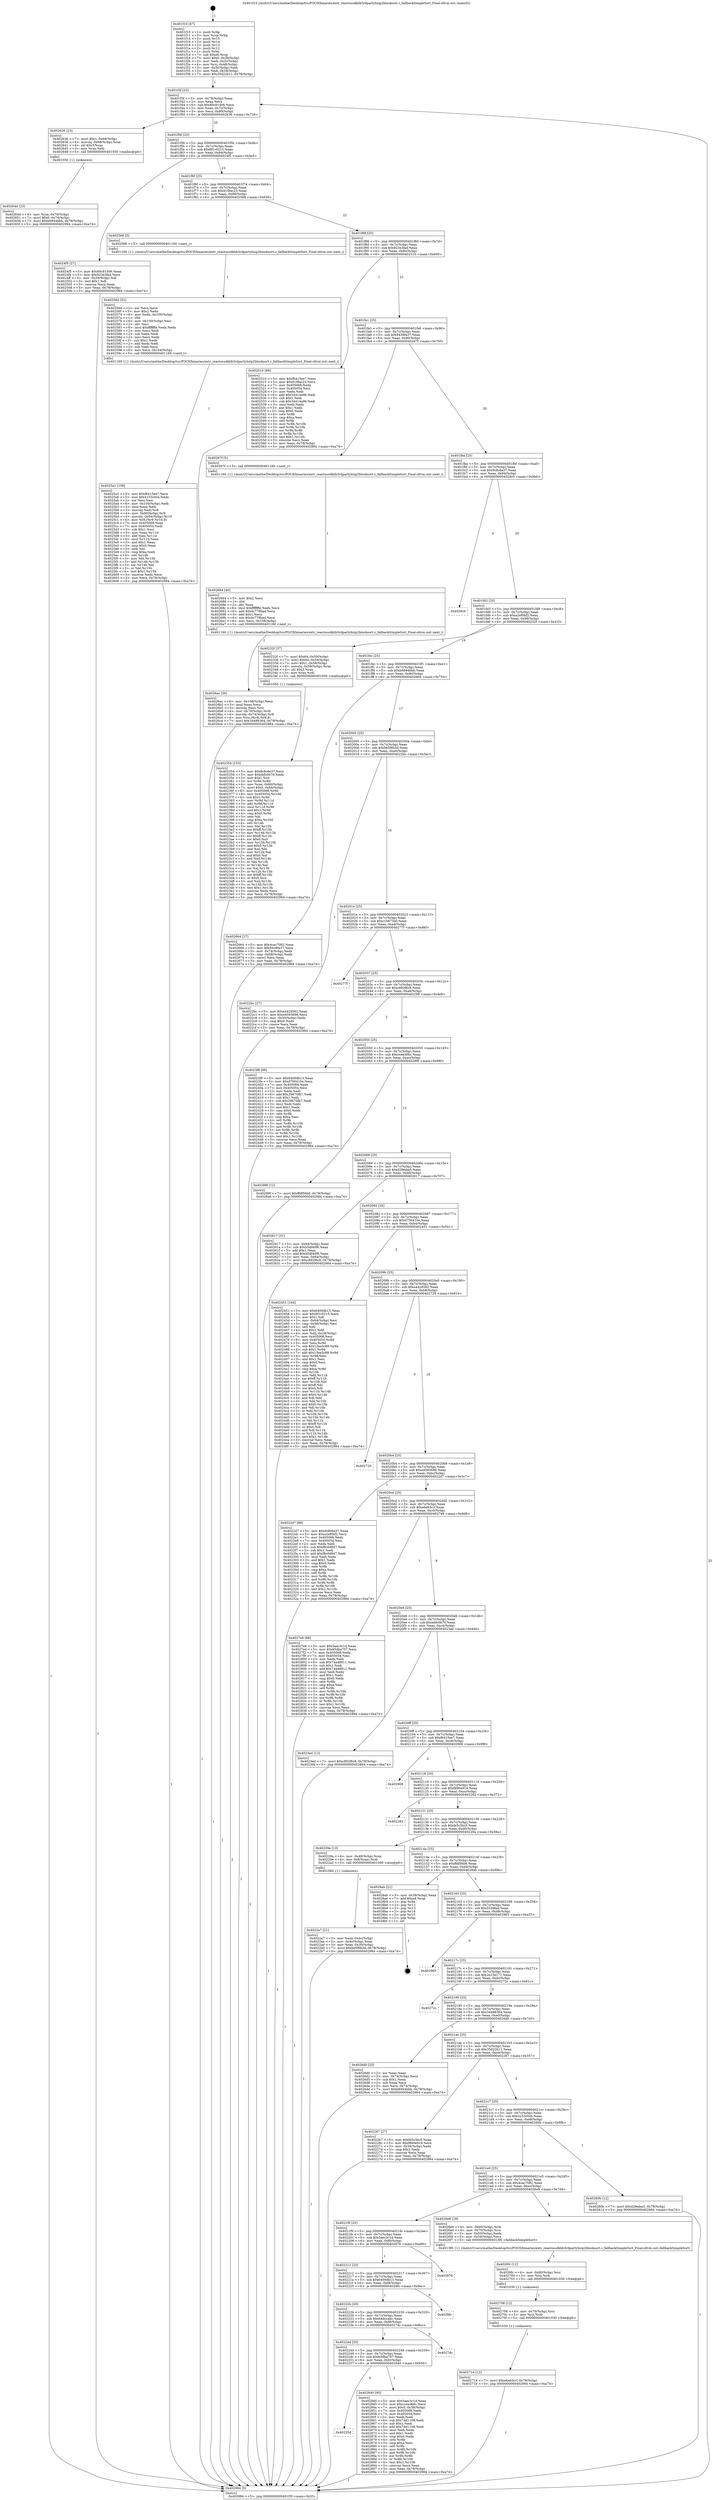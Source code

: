 digraph "0x401f10" {
  label = "0x401f10 (/mnt/c/Users/mathe/Desktop/tcc/POCII/binaries/extr_reactossdklib3rdpartybzip2blocksort.c_fallbackSimpleSort_Final-ollvm.out::main(0))"
  labelloc = "t"
  node[shape=record]

  Entry [label="",width=0.3,height=0.3,shape=circle,fillcolor=black,style=filled]
  "0x401f3f" [label="{
     0x401f3f [23]\l
     | [instrs]\l
     &nbsp;&nbsp;0x401f3f \<+3\>: mov -0x78(%rbp),%eax\l
     &nbsp;&nbsp;0x401f42 \<+2\>: mov %eax,%ecx\l
     &nbsp;&nbsp;0x401f44 \<+6\>: sub $0x80c81406,%ecx\l
     &nbsp;&nbsp;0x401f4a \<+3\>: mov %eax,-0x7c(%rbp)\l
     &nbsp;&nbsp;0x401f4d \<+3\>: mov %ecx,-0x80(%rbp)\l
     &nbsp;&nbsp;0x401f50 \<+6\>: je 0000000000402636 \<main+0x726\>\l
  }"]
  "0x402636" [label="{
     0x402636 [23]\l
     | [instrs]\l
     &nbsp;&nbsp;0x402636 \<+7\>: movl $0x1,-0x68(%rbp)\l
     &nbsp;&nbsp;0x40263d \<+4\>: movslq -0x68(%rbp),%rax\l
     &nbsp;&nbsp;0x402641 \<+4\>: shl $0x3,%rax\l
     &nbsp;&nbsp;0x402645 \<+3\>: mov %rax,%rdi\l
     &nbsp;&nbsp;0x402648 \<+5\>: call 0000000000401050 \<malloc@plt\>\l
     | [calls]\l
     &nbsp;&nbsp;0x401050 \{1\} (unknown)\l
  }"]
  "0x401f56" [label="{
     0x401f56 [25]\l
     | [instrs]\l
     &nbsp;&nbsp;0x401f56 \<+5\>: jmp 0000000000401f5b \<main+0x4b\>\l
     &nbsp;&nbsp;0x401f5b \<+3\>: mov -0x7c(%rbp),%eax\l
     &nbsp;&nbsp;0x401f5e \<+5\>: sub $0x8f1c0215,%eax\l
     &nbsp;&nbsp;0x401f63 \<+6\>: mov %eax,-0x84(%rbp)\l
     &nbsp;&nbsp;0x401f69 \<+6\>: je 00000000004024f5 \<main+0x5e5\>\l
  }"]
  Exit [label="",width=0.3,height=0.3,shape=circle,fillcolor=black,style=filled,peripheries=2]
  "0x4024f5" [label="{
     0x4024f5 [27]\l
     | [instrs]\l
     &nbsp;&nbsp;0x4024f5 \<+5\>: mov $0x80c81406,%eax\l
     &nbsp;&nbsp;0x4024fa \<+5\>: mov $0x923e3fa4,%ecx\l
     &nbsp;&nbsp;0x4024ff \<+3\>: mov -0x29(%rbp),%dl\l
     &nbsp;&nbsp;0x402502 \<+3\>: test $0x1,%dl\l
     &nbsp;&nbsp;0x402505 \<+3\>: cmovne %ecx,%eax\l
     &nbsp;&nbsp;0x402508 \<+3\>: mov %eax,-0x78(%rbp)\l
     &nbsp;&nbsp;0x40250b \<+5\>: jmp 0000000000402984 \<main+0xa74\>\l
  }"]
  "0x401f6f" [label="{
     0x401f6f [25]\l
     | [instrs]\l
     &nbsp;&nbsp;0x401f6f \<+5\>: jmp 0000000000401f74 \<main+0x64\>\l
     &nbsp;&nbsp;0x401f74 \<+3\>: mov -0x7c(%rbp),%eax\l
     &nbsp;&nbsp;0x401f77 \<+5\>: sub $0x91f9ac23,%eax\l
     &nbsp;&nbsp;0x401f7c \<+6\>: mov %eax,-0x88(%rbp)\l
     &nbsp;&nbsp;0x401f82 \<+6\>: je 0000000000402568 \<main+0x658\>\l
  }"]
  "0x40225d" [label="{
     0x40225d\l
  }", style=dashed]
  "0x402568" [label="{
     0x402568 [5]\l
     | [instrs]\l
     &nbsp;&nbsp;0x402568 \<+5\>: call 0000000000401160 \<next_i\>\l
     | [calls]\l
     &nbsp;&nbsp;0x401160 \{1\} (/mnt/c/Users/mathe/Desktop/tcc/POCII/binaries/extr_reactossdklib3rdpartybzip2blocksort.c_fallbackSimpleSort_Final-ollvm.out::next_i)\l
  }"]
  "0x401f88" [label="{
     0x401f88 [25]\l
     | [instrs]\l
     &nbsp;&nbsp;0x401f88 \<+5\>: jmp 0000000000401f8d \<main+0x7d\>\l
     &nbsp;&nbsp;0x401f8d \<+3\>: mov -0x7c(%rbp),%eax\l
     &nbsp;&nbsp;0x401f90 \<+5\>: sub $0x923e3fa4,%eax\l
     &nbsp;&nbsp;0x401f95 \<+6\>: mov %eax,-0x8c(%rbp)\l
     &nbsp;&nbsp;0x401f9b \<+6\>: je 0000000000402510 \<main+0x600\>\l
  }"]
  "0x402840" [label="{
     0x402840 [95]\l
     | [instrs]\l
     &nbsp;&nbsp;0x402840 \<+5\>: mov $0x5aec3c1d,%eax\l
     &nbsp;&nbsp;0x402845 \<+5\>: mov $0xccea366c,%ecx\l
     &nbsp;&nbsp;0x40284a \<+7\>: movl $0x0,-0x38(%rbp)\l
     &nbsp;&nbsp;0x402851 \<+7\>: mov 0x405068,%edx\l
     &nbsp;&nbsp;0x402858 \<+7\>: mov 0x405054,%esi\l
     &nbsp;&nbsp;0x40285f \<+2\>: mov %edx,%edi\l
     &nbsp;&nbsp;0x402861 \<+6\>: sub $0x7dd1108,%edi\l
     &nbsp;&nbsp;0x402867 \<+3\>: sub $0x1,%edi\l
     &nbsp;&nbsp;0x40286a \<+6\>: add $0x7dd1108,%edi\l
     &nbsp;&nbsp;0x402870 \<+3\>: imul %edi,%edx\l
     &nbsp;&nbsp;0x402873 \<+3\>: and $0x1,%edx\l
     &nbsp;&nbsp;0x402876 \<+3\>: cmp $0x0,%edx\l
     &nbsp;&nbsp;0x402879 \<+4\>: sete %r8b\l
     &nbsp;&nbsp;0x40287d \<+3\>: cmp $0xa,%esi\l
     &nbsp;&nbsp;0x402880 \<+4\>: setl %r9b\l
     &nbsp;&nbsp;0x402884 \<+3\>: mov %r8b,%r10b\l
     &nbsp;&nbsp;0x402887 \<+3\>: and %r9b,%r10b\l
     &nbsp;&nbsp;0x40288a \<+3\>: xor %r9b,%r8b\l
     &nbsp;&nbsp;0x40288d \<+3\>: or %r8b,%r10b\l
     &nbsp;&nbsp;0x402890 \<+4\>: test $0x1,%r10b\l
     &nbsp;&nbsp;0x402894 \<+3\>: cmovne %ecx,%eax\l
     &nbsp;&nbsp;0x402897 \<+3\>: mov %eax,-0x78(%rbp)\l
     &nbsp;&nbsp;0x40289a \<+5\>: jmp 0000000000402984 \<main+0xa74\>\l
  }"]
  "0x402510" [label="{
     0x402510 [88]\l
     | [instrs]\l
     &nbsp;&nbsp;0x402510 \<+5\>: mov $0xf6415ee7,%eax\l
     &nbsp;&nbsp;0x402515 \<+5\>: mov $0x91f9ac23,%ecx\l
     &nbsp;&nbsp;0x40251a \<+7\>: mov 0x405068,%edx\l
     &nbsp;&nbsp;0x402521 \<+7\>: mov 0x405054,%esi\l
     &nbsp;&nbsp;0x402528 \<+2\>: mov %edx,%edi\l
     &nbsp;&nbsp;0x40252a \<+6\>: add $0x34414a96,%edi\l
     &nbsp;&nbsp;0x402530 \<+3\>: sub $0x1,%edi\l
     &nbsp;&nbsp;0x402533 \<+6\>: sub $0x34414a96,%edi\l
     &nbsp;&nbsp;0x402539 \<+3\>: imul %edi,%edx\l
     &nbsp;&nbsp;0x40253c \<+3\>: and $0x1,%edx\l
     &nbsp;&nbsp;0x40253f \<+3\>: cmp $0x0,%edx\l
     &nbsp;&nbsp;0x402542 \<+4\>: sete %r8b\l
     &nbsp;&nbsp;0x402546 \<+3\>: cmp $0xa,%esi\l
     &nbsp;&nbsp;0x402549 \<+4\>: setl %r9b\l
     &nbsp;&nbsp;0x40254d \<+3\>: mov %r8b,%r10b\l
     &nbsp;&nbsp;0x402550 \<+3\>: and %r9b,%r10b\l
     &nbsp;&nbsp;0x402553 \<+3\>: xor %r9b,%r8b\l
     &nbsp;&nbsp;0x402556 \<+3\>: or %r8b,%r10b\l
     &nbsp;&nbsp;0x402559 \<+4\>: test $0x1,%r10b\l
     &nbsp;&nbsp;0x40255d \<+3\>: cmovne %ecx,%eax\l
     &nbsp;&nbsp;0x402560 \<+3\>: mov %eax,-0x78(%rbp)\l
     &nbsp;&nbsp;0x402563 \<+5\>: jmp 0000000000402984 \<main+0xa74\>\l
  }"]
  "0x401fa1" [label="{
     0x401fa1 [25]\l
     | [instrs]\l
     &nbsp;&nbsp;0x401fa1 \<+5\>: jmp 0000000000401fa6 \<main+0x96\>\l
     &nbsp;&nbsp;0x401fa6 \<+3\>: mov -0x7c(%rbp),%eax\l
     &nbsp;&nbsp;0x401fa9 \<+5\>: sub $0x9438fa37,%eax\l
     &nbsp;&nbsp;0x401fae \<+6\>: mov %eax,-0x90(%rbp)\l
     &nbsp;&nbsp;0x401fb4 \<+6\>: je 000000000040267f \<main+0x76f\>\l
  }"]
  "0x402244" [label="{
     0x402244 [25]\l
     | [instrs]\l
     &nbsp;&nbsp;0x402244 \<+5\>: jmp 0000000000402249 \<main+0x339\>\l
     &nbsp;&nbsp;0x402249 \<+3\>: mov -0x7c(%rbp),%eax\l
     &nbsp;&nbsp;0x40224c \<+5\>: sub $0x65dba707,%eax\l
     &nbsp;&nbsp;0x402251 \<+6\>: mov %eax,-0xfc(%rbp)\l
     &nbsp;&nbsp;0x402257 \<+6\>: je 0000000000402840 \<main+0x930\>\l
  }"]
  "0x40267f" [label="{
     0x40267f [5]\l
     | [instrs]\l
     &nbsp;&nbsp;0x40267f \<+5\>: call 0000000000401160 \<next_i\>\l
     | [calls]\l
     &nbsp;&nbsp;0x401160 \{1\} (/mnt/c/Users/mathe/Desktop/tcc/POCII/binaries/extr_reactossdklib3rdpartybzip2blocksort.c_fallbackSimpleSort_Final-ollvm.out::next_i)\l
  }"]
  "0x401fba" [label="{
     0x401fba [25]\l
     | [instrs]\l
     &nbsp;&nbsp;0x401fba \<+5\>: jmp 0000000000401fbf \<main+0xaf\>\l
     &nbsp;&nbsp;0x401fbf \<+3\>: mov -0x7c(%rbp),%eax\l
     &nbsp;&nbsp;0x401fc2 \<+5\>: sub $0x9c8c6e37,%eax\l
     &nbsp;&nbsp;0x401fc7 \<+6\>: mov %eax,-0x94(%rbp)\l
     &nbsp;&nbsp;0x401fcd \<+6\>: je 00000000004028c0 \<main+0x9b0\>\l
  }"]
  "0x4027dc" [label="{
     0x4027dc\l
  }", style=dashed]
  "0x4028c0" [label="{
     0x4028c0\l
  }", style=dashed]
  "0x401fd3" [label="{
     0x401fd3 [25]\l
     | [instrs]\l
     &nbsp;&nbsp;0x401fd3 \<+5\>: jmp 0000000000401fd8 \<main+0xc8\>\l
     &nbsp;&nbsp;0x401fd8 \<+3\>: mov -0x7c(%rbp),%eax\l
     &nbsp;&nbsp;0x401fdb \<+5\>: sub $0xa2ef0bf2,%eax\l
     &nbsp;&nbsp;0x401fe0 \<+6\>: mov %eax,-0x98(%rbp)\l
     &nbsp;&nbsp;0x401fe6 \<+6\>: je 000000000040232f \<main+0x41f\>\l
  }"]
  "0x40222b" [label="{
     0x40222b [25]\l
     | [instrs]\l
     &nbsp;&nbsp;0x40222b \<+5\>: jmp 0000000000402230 \<main+0x320\>\l
     &nbsp;&nbsp;0x402230 \<+3\>: mov -0x7c(%rbp),%eax\l
     &nbsp;&nbsp;0x402233 \<+5\>: sub $0x64dccabc,%eax\l
     &nbsp;&nbsp;0x402238 \<+6\>: mov %eax,-0xf8(%rbp)\l
     &nbsp;&nbsp;0x40223e \<+6\>: je 00000000004027dc \<main+0x8cc\>\l
  }"]
  "0x40232f" [label="{
     0x40232f [37]\l
     | [instrs]\l
     &nbsp;&nbsp;0x40232f \<+7\>: movl $0x64,-0x50(%rbp)\l
     &nbsp;&nbsp;0x402336 \<+7\>: movl $0x64,-0x54(%rbp)\l
     &nbsp;&nbsp;0x40233d \<+7\>: movl $0x1,-0x58(%rbp)\l
     &nbsp;&nbsp;0x402344 \<+4\>: movslq -0x58(%rbp),%rax\l
     &nbsp;&nbsp;0x402348 \<+4\>: shl $0x3,%rax\l
     &nbsp;&nbsp;0x40234c \<+3\>: mov %rax,%rdi\l
     &nbsp;&nbsp;0x40234f \<+5\>: call 0000000000401050 \<malloc@plt\>\l
     | [calls]\l
     &nbsp;&nbsp;0x401050 \{1\} (unknown)\l
  }"]
  "0x401fec" [label="{
     0x401fec [25]\l
     | [instrs]\l
     &nbsp;&nbsp;0x401fec \<+5\>: jmp 0000000000401ff1 \<main+0xe1\>\l
     &nbsp;&nbsp;0x401ff1 \<+3\>: mov -0x7c(%rbp),%eax\l
     &nbsp;&nbsp;0x401ff4 \<+5\>: sub $0xb6944bbb,%eax\l
     &nbsp;&nbsp;0x401ff9 \<+6\>: mov %eax,-0x9c(%rbp)\l
     &nbsp;&nbsp;0x401fff \<+6\>: je 0000000000402664 \<main+0x754\>\l
  }"]
  "0x4028fc" [label="{
     0x4028fc\l
  }", style=dashed]
  "0x402664" [label="{
     0x402664 [27]\l
     | [instrs]\l
     &nbsp;&nbsp;0x402664 \<+5\>: mov $0x4cac7082,%eax\l
     &nbsp;&nbsp;0x402669 \<+5\>: mov $0x9438fa37,%ecx\l
     &nbsp;&nbsp;0x40266e \<+3\>: mov -0x74(%rbp),%edx\l
     &nbsp;&nbsp;0x402671 \<+3\>: cmp -0x68(%rbp),%edx\l
     &nbsp;&nbsp;0x402674 \<+3\>: cmovl %ecx,%eax\l
     &nbsp;&nbsp;0x402677 \<+3\>: mov %eax,-0x78(%rbp)\l
     &nbsp;&nbsp;0x40267a \<+5\>: jmp 0000000000402984 \<main+0xa74\>\l
  }"]
  "0x402005" [label="{
     0x402005 [25]\l
     | [instrs]\l
     &nbsp;&nbsp;0x402005 \<+5\>: jmp 000000000040200a \<main+0xfa\>\l
     &nbsp;&nbsp;0x40200a \<+3\>: mov -0x7c(%rbp),%eax\l
     &nbsp;&nbsp;0x40200d \<+5\>: sub $0xbe5f6b3d,%eax\l
     &nbsp;&nbsp;0x402012 \<+6\>: mov %eax,-0xa0(%rbp)\l
     &nbsp;&nbsp;0x402018 \<+6\>: je 00000000004022bc \<main+0x3ac\>\l
  }"]
  "0x402212" [label="{
     0x402212 [25]\l
     | [instrs]\l
     &nbsp;&nbsp;0x402212 \<+5\>: jmp 0000000000402217 \<main+0x307\>\l
     &nbsp;&nbsp;0x402217 \<+3\>: mov -0x7c(%rbp),%eax\l
     &nbsp;&nbsp;0x40221a \<+5\>: sub $0x6400db13,%eax\l
     &nbsp;&nbsp;0x40221f \<+6\>: mov %eax,-0xf4(%rbp)\l
     &nbsp;&nbsp;0x402225 \<+6\>: je 00000000004028fc \<main+0x9ec\>\l
  }"]
  "0x4022bc" [label="{
     0x4022bc [27]\l
     | [instrs]\l
     &nbsp;&nbsp;0x4022bc \<+5\>: mov $0xe4428562,%eax\l
     &nbsp;&nbsp;0x4022c1 \<+5\>: mov $0xe459369d,%ecx\l
     &nbsp;&nbsp;0x4022c6 \<+3\>: mov -0x30(%rbp),%edx\l
     &nbsp;&nbsp;0x4022c9 \<+3\>: cmp $0x0,%edx\l
     &nbsp;&nbsp;0x4022cc \<+3\>: cmove %ecx,%eax\l
     &nbsp;&nbsp;0x4022cf \<+3\>: mov %eax,-0x78(%rbp)\l
     &nbsp;&nbsp;0x4022d2 \<+5\>: jmp 0000000000402984 \<main+0xa74\>\l
  }"]
  "0x40201e" [label="{
     0x40201e [25]\l
     | [instrs]\l
     &nbsp;&nbsp;0x40201e \<+5\>: jmp 0000000000402023 \<main+0x113\>\l
     &nbsp;&nbsp;0x402023 \<+3\>: mov -0x7c(%rbp),%eax\l
     &nbsp;&nbsp;0x402026 \<+5\>: sub $0xc16673a0,%eax\l
     &nbsp;&nbsp;0x40202b \<+6\>: mov %eax,-0xa4(%rbp)\l
     &nbsp;&nbsp;0x402031 \<+6\>: je 000000000040277f \<main+0x86f\>\l
  }"]
  "0x402976" [label="{
     0x402976\l
  }", style=dashed]
  "0x40277f" [label="{
     0x40277f\l
  }", style=dashed]
  "0x402037" [label="{
     0x402037 [25]\l
     | [instrs]\l
     &nbsp;&nbsp;0x402037 \<+5\>: jmp 000000000040203c \<main+0x12c\>\l
     &nbsp;&nbsp;0x40203c \<+3\>: mov -0x7c(%rbp),%eax\l
     &nbsp;&nbsp;0x40203f \<+5\>: sub $0xc892f6c8,%eax\l
     &nbsp;&nbsp;0x402044 \<+6\>: mov %eax,-0xa8(%rbp)\l
     &nbsp;&nbsp;0x40204a \<+6\>: je 00000000004023f9 \<main+0x4e9\>\l
  }"]
  "0x402714" [label="{
     0x402714 [12]\l
     | [instrs]\l
     &nbsp;&nbsp;0x402714 \<+7\>: movl $0xe6efcb1f,-0x78(%rbp)\l
     &nbsp;&nbsp;0x40271b \<+5\>: jmp 0000000000402984 \<main+0xa74\>\l
  }"]
  "0x4023f9" [label="{
     0x4023f9 [88]\l
     | [instrs]\l
     &nbsp;&nbsp;0x4023f9 \<+5\>: mov $0x6400db13,%eax\l
     &nbsp;&nbsp;0x4023fe \<+5\>: mov $0xd756410e,%ecx\l
     &nbsp;&nbsp;0x402403 \<+7\>: mov 0x405068,%edx\l
     &nbsp;&nbsp;0x40240a \<+7\>: mov 0x405054,%esi\l
     &nbsp;&nbsp;0x402411 \<+2\>: mov %edx,%edi\l
     &nbsp;&nbsp;0x402413 \<+6\>: add $0x29670fb7,%edi\l
     &nbsp;&nbsp;0x402419 \<+3\>: sub $0x1,%edi\l
     &nbsp;&nbsp;0x40241c \<+6\>: sub $0x29670fb7,%edi\l
     &nbsp;&nbsp;0x402422 \<+3\>: imul %edi,%edx\l
     &nbsp;&nbsp;0x402425 \<+3\>: and $0x1,%edx\l
     &nbsp;&nbsp;0x402428 \<+3\>: cmp $0x0,%edx\l
     &nbsp;&nbsp;0x40242b \<+4\>: sete %r8b\l
     &nbsp;&nbsp;0x40242f \<+3\>: cmp $0xa,%esi\l
     &nbsp;&nbsp;0x402432 \<+4\>: setl %r9b\l
     &nbsp;&nbsp;0x402436 \<+3\>: mov %r8b,%r10b\l
     &nbsp;&nbsp;0x402439 \<+3\>: and %r9b,%r10b\l
     &nbsp;&nbsp;0x40243c \<+3\>: xor %r9b,%r8b\l
     &nbsp;&nbsp;0x40243f \<+3\>: or %r8b,%r10b\l
     &nbsp;&nbsp;0x402442 \<+4\>: test $0x1,%r10b\l
     &nbsp;&nbsp;0x402446 \<+3\>: cmovne %ecx,%eax\l
     &nbsp;&nbsp;0x402449 \<+3\>: mov %eax,-0x78(%rbp)\l
     &nbsp;&nbsp;0x40244c \<+5\>: jmp 0000000000402984 \<main+0xa74\>\l
  }"]
  "0x402050" [label="{
     0x402050 [25]\l
     | [instrs]\l
     &nbsp;&nbsp;0x402050 \<+5\>: jmp 0000000000402055 \<main+0x145\>\l
     &nbsp;&nbsp;0x402055 \<+3\>: mov -0x7c(%rbp),%eax\l
     &nbsp;&nbsp;0x402058 \<+5\>: sub $0xccea366c,%eax\l
     &nbsp;&nbsp;0x40205d \<+6\>: mov %eax,-0xac(%rbp)\l
     &nbsp;&nbsp;0x402063 \<+6\>: je 000000000040289f \<main+0x98f\>\l
  }"]
  "0x402708" [label="{
     0x402708 [12]\l
     | [instrs]\l
     &nbsp;&nbsp;0x402708 \<+4\>: mov -0x70(%rbp),%rsi\l
     &nbsp;&nbsp;0x40270c \<+3\>: mov %rsi,%rdi\l
     &nbsp;&nbsp;0x40270f \<+5\>: call 0000000000401030 \<free@plt\>\l
     | [calls]\l
     &nbsp;&nbsp;0x401030 \{1\} (unknown)\l
  }"]
  "0x40289f" [label="{
     0x40289f [12]\l
     | [instrs]\l
     &nbsp;&nbsp;0x40289f \<+7\>: movl $0xffdf56b6,-0x78(%rbp)\l
     &nbsp;&nbsp;0x4028a6 \<+5\>: jmp 0000000000402984 \<main+0xa74\>\l
  }"]
  "0x402069" [label="{
     0x402069 [25]\l
     | [instrs]\l
     &nbsp;&nbsp;0x402069 \<+5\>: jmp 000000000040206e \<main+0x15e\>\l
     &nbsp;&nbsp;0x40206e \<+3\>: mov -0x7c(%rbp),%eax\l
     &nbsp;&nbsp;0x402071 \<+5\>: sub $0xd2feaba5,%eax\l
     &nbsp;&nbsp;0x402076 \<+6\>: mov %eax,-0xb0(%rbp)\l
     &nbsp;&nbsp;0x40207c \<+6\>: je 0000000000402617 \<main+0x707\>\l
  }"]
  "0x4026fc" [label="{
     0x4026fc [12]\l
     | [instrs]\l
     &nbsp;&nbsp;0x4026fc \<+4\>: mov -0x60(%rbp),%rsi\l
     &nbsp;&nbsp;0x402700 \<+3\>: mov %rsi,%rdi\l
     &nbsp;&nbsp;0x402703 \<+5\>: call 0000000000401030 \<free@plt\>\l
     | [calls]\l
     &nbsp;&nbsp;0x401030 \{1\} (unknown)\l
  }"]
  "0x402617" [label="{
     0x402617 [31]\l
     | [instrs]\l
     &nbsp;&nbsp;0x402617 \<+3\>: mov -0x64(%rbp),%eax\l
     &nbsp;&nbsp;0x40261a \<+5\>: sub $0xb5df40f6,%eax\l
     &nbsp;&nbsp;0x40261f \<+3\>: add $0x1,%eax\l
     &nbsp;&nbsp;0x402622 \<+5\>: add $0xb5df40f6,%eax\l
     &nbsp;&nbsp;0x402627 \<+3\>: mov %eax,-0x64(%rbp)\l
     &nbsp;&nbsp;0x40262a \<+7\>: movl $0xc892f6c8,-0x78(%rbp)\l
     &nbsp;&nbsp;0x402631 \<+5\>: jmp 0000000000402984 \<main+0xa74\>\l
  }"]
  "0x402082" [label="{
     0x402082 [25]\l
     | [instrs]\l
     &nbsp;&nbsp;0x402082 \<+5\>: jmp 0000000000402087 \<main+0x177\>\l
     &nbsp;&nbsp;0x402087 \<+3\>: mov -0x7c(%rbp),%eax\l
     &nbsp;&nbsp;0x40208a \<+5\>: sub $0xd756410e,%eax\l
     &nbsp;&nbsp;0x40208f \<+6\>: mov %eax,-0xb4(%rbp)\l
     &nbsp;&nbsp;0x402095 \<+6\>: je 0000000000402451 \<main+0x541\>\l
  }"]
  "0x4021f9" [label="{
     0x4021f9 [25]\l
     | [instrs]\l
     &nbsp;&nbsp;0x4021f9 \<+5\>: jmp 00000000004021fe \<main+0x2ee\>\l
     &nbsp;&nbsp;0x4021fe \<+3\>: mov -0x7c(%rbp),%eax\l
     &nbsp;&nbsp;0x402201 \<+5\>: sub $0x5aec3c1d,%eax\l
     &nbsp;&nbsp;0x402206 \<+6\>: mov %eax,-0xf0(%rbp)\l
     &nbsp;&nbsp;0x40220c \<+6\>: je 0000000000402976 \<main+0xa66\>\l
  }"]
  "0x402451" [label="{
     0x402451 [164]\l
     | [instrs]\l
     &nbsp;&nbsp;0x402451 \<+5\>: mov $0x6400db13,%eax\l
     &nbsp;&nbsp;0x402456 \<+5\>: mov $0x8f1c0215,%ecx\l
     &nbsp;&nbsp;0x40245b \<+2\>: mov $0x1,%dl\l
     &nbsp;&nbsp;0x40245d \<+3\>: mov -0x64(%rbp),%esi\l
     &nbsp;&nbsp;0x402460 \<+3\>: cmp -0x58(%rbp),%esi\l
     &nbsp;&nbsp;0x402463 \<+4\>: setl %dil\l
     &nbsp;&nbsp;0x402467 \<+4\>: and $0x1,%dil\l
     &nbsp;&nbsp;0x40246b \<+4\>: mov %dil,-0x29(%rbp)\l
     &nbsp;&nbsp;0x40246f \<+7\>: mov 0x405068,%esi\l
     &nbsp;&nbsp;0x402476 \<+8\>: mov 0x405054,%r8d\l
     &nbsp;&nbsp;0x40247e \<+3\>: mov %esi,%r9d\l
     &nbsp;&nbsp;0x402481 \<+7\>: sub $0x13ee5c88,%r9d\l
     &nbsp;&nbsp;0x402488 \<+4\>: sub $0x1,%r9d\l
     &nbsp;&nbsp;0x40248c \<+7\>: add $0x13ee5c88,%r9d\l
     &nbsp;&nbsp;0x402493 \<+4\>: imul %r9d,%esi\l
     &nbsp;&nbsp;0x402497 \<+3\>: and $0x1,%esi\l
     &nbsp;&nbsp;0x40249a \<+3\>: cmp $0x0,%esi\l
     &nbsp;&nbsp;0x40249d \<+4\>: sete %dil\l
     &nbsp;&nbsp;0x4024a1 \<+4\>: cmp $0xa,%r8d\l
     &nbsp;&nbsp;0x4024a5 \<+4\>: setl %r10b\l
     &nbsp;&nbsp;0x4024a9 \<+3\>: mov %dil,%r11b\l
     &nbsp;&nbsp;0x4024ac \<+4\>: xor $0xff,%r11b\l
     &nbsp;&nbsp;0x4024b0 \<+3\>: mov %r10b,%bl\l
     &nbsp;&nbsp;0x4024b3 \<+3\>: xor $0xff,%bl\l
     &nbsp;&nbsp;0x4024b6 \<+3\>: xor $0x0,%dl\l
     &nbsp;&nbsp;0x4024b9 \<+3\>: mov %r11b,%r14b\l
     &nbsp;&nbsp;0x4024bc \<+4\>: and $0x0,%r14b\l
     &nbsp;&nbsp;0x4024c0 \<+3\>: and %dl,%dil\l
     &nbsp;&nbsp;0x4024c3 \<+3\>: mov %bl,%r15b\l
     &nbsp;&nbsp;0x4024c6 \<+4\>: and $0x0,%r15b\l
     &nbsp;&nbsp;0x4024ca \<+3\>: and %dl,%r10b\l
     &nbsp;&nbsp;0x4024cd \<+3\>: or %dil,%r14b\l
     &nbsp;&nbsp;0x4024d0 \<+3\>: or %r10b,%r15b\l
     &nbsp;&nbsp;0x4024d3 \<+3\>: xor %r15b,%r14b\l
     &nbsp;&nbsp;0x4024d6 \<+3\>: or %bl,%r11b\l
     &nbsp;&nbsp;0x4024d9 \<+4\>: xor $0xff,%r11b\l
     &nbsp;&nbsp;0x4024dd \<+3\>: or $0x0,%dl\l
     &nbsp;&nbsp;0x4024e0 \<+3\>: and %dl,%r11b\l
     &nbsp;&nbsp;0x4024e3 \<+3\>: or %r11b,%r14b\l
     &nbsp;&nbsp;0x4024e6 \<+4\>: test $0x1,%r14b\l
     &nbsp;&nbsp;0x4024ea \<+3\>: cmovne %ecx,%eax\l
     &nbsp;&nbsp;0x4024ed \<+3\>: mov %eax,-0x78(%rbp)\l
     &nbsp;&nbsp;0x4024f0 \<+5\>: jmp 0000000000402984 \<main+0xa74\>\l
  }"]
  "0x40209b" [label="{
     0x40209b [25]\l
     | [instrs]\l
     &nbsp;&nbsp;0x40209b \<+5\>: jmp 00000000004020a0 \<main+0x190\>\l
     &nbsp;&nbsp;0x4020a0 \<+3\>: mov -0x7c(%rbp),%eax\l
     &nbsp;&nbsp;0x4020a3 \<+5\>: sub $0xe4428562,%eax\l
     &nbsp;&nbsp;0x4020a8 \<+6\>: mov %eax,-0xb8(%rbp)\l
     &nbsp;&nbsp;0x4020ae \<+6\>: je 0000000000402720 \<main+0x810\>\l
  }"]
  "0x4026e9" [label="{
     0x4026e9 [19]\l
     | [instrs]\l
     &nbsp;&nbsp;0x4026e9 \<+4\>: mov -0x60(%rbp),%rdi\l
     &nbsp;&nbsp;0x4026ed \<+4\>: mov -0x70(%rbp),%rsi\l
     &nbsp;&nbsp;0x4026f1 \<+3\>: mov -0x50(%rbp),%edx\l
     &nbsp;&nbsp;0x4026f4 \<+3\>: mov -0x54(%rbp),%ecx\l
     &nbsp;&nbsp;0x4026f7 \<+5\>: call 00000000004013f0 \<fallbackSimpleSort\>\l
     | [calls]\l
     &nbsp;&nbsp;0x4013f0 \{1\} (/mnt/c/Users/mathe/Desktop/tcc/POCII/binaries/extr_reactossdklib3rdpartybzip2blocksort.c_fallbackSimpleSort_Final-ollvm.out::fallbackSimpleSort)\l
  }"]
  "0x402720" [label="{
     0x402720\l
  }", style=dashed]
  "0x4020b4" [label="{
     0x4020b4 [25]\l
     | [instrs]\l
     &nbsp;&nbsp;0x4020b4 \<+5\>: jmp 00000000004020b9 \<main+0x1a9\>\l
     &nbsp;&nbsp;0x4020b9 \<+3\>: mov -0x7c(%rbp),%eax\l
     &nbsp;&nbsp;0x4020bc \<+5\>: sub $0xe459369d,%eax\l
     &nbsp;&nbsp;0x4020c1 \<+6\>: mov %eax,-0xbc(%rbp)\l
     &nbsp;&nbsp;0x4020c7 \<+6\>: je 00000000004022d7 \<main+0x3c7\>\l
  }"]
  "0x4026ac" [label="{
     0x4026ac [36]\l
     | [instrs]\l
     &nbsp;&nbsp;0x4026ac \<+6\>: mov -0x108(%rbp),%ecx\l
     &nbsp;&nbsp;0x4026b2 \<+3\>: imul %eax,%ecx\l
     &nbsp;&nbsp;0x4026b5 \<+3\>: movslq %ecx,%rsi\l
     &nbsp;&nbsp;0x4026b8 \<+4\>: mov -0x70(%rbp),%rdi\l
     &nbsp;&nbsp;0x4026bc \<+4\>: movslq -0x74(%rbp),%r8\l
     &nbsp;&nbsp;0x4026c0 \<+4\>: mov %rsi,(%rdi,%r8,8)\l
     &nbsp;&nbsp;0x4026c4 \<+7\>: movl $0x34488364,-0x78(%rbp)\l
     &nbsp;&nbsp;0x4026cb \<+5\>: jmp 0000000000402984 \<main+0xa74\>\l
  }"]
  "0x4022d7" [label="{
     0x4022d7 [88]\l
     | [instrs]\l
     &nbsp;&nbsp;0x4022d7 \<+5\>: mov $0x9c8c6e37,%eax\l
     &nbsp;&nbsp;0x4022dc \<+5\>: mov $0xa2ef0bf2,%ecx\l
     &nbsp;&nbsp;0x4022e1 \<+7\>: mov 0x405068,%edx\l
     &nbsp;&nbsp;0x4022e8 \<+7\>: mov 0x405054,%esi\l
     &nbsp;&nbsp;0x4022ef \<+2\>: mov %edx,%edi\l
     &nbsp;&nbsp;0x4022f1 \<+6\>: sub $0xf8c0d847,%edi\l
     &nbsp;&nbsp;0x4022f7 \<+3\>: sub $0x1,%edi\l
     &nbsp;&nbsp;0x4022fa \<+6\>: add $0xf8c0d847,%edi\l
     &nbsp;&nbsp;0x402300 \<+3\>: imul %edi,%edx\l
     &nbsp;&nbsp;0x402303 \<+3\>: and $0x1,%edx\l
     &nbsp;&nbsp;0x402306 \<+3\>: cmp $0x0,%edx\l
     &nbsp;&nbsp;0x402309 \<+4\>: sete %r8b\l
     &nbsp;&nbsp;0x40230d \<+3\>: cmp $0xa,%esi\l
     &nbsp;&nbsp;0x402310 \<+4\>: setl %r9b\l
     &nbsp;&nbsp;0x402314 \<+3\>: mov %r8b,%r10b\l
     &nbsp;&nbsp;0x402317 \<+3\>: and %r9b,%r10b\l
     &nbsp;&nbsp;0x40231a \<+3\>: xor %r9b,%r8b\l
     &nbsp;&nbsp;0x40231d \<+3\>: or %r8b,%r10b\l
     &nbsp;&nbsp;0x402320 \<+4\>: test $0x1,%r10b\l
     &nbsp;&nbsp;0x402324 \<+3\>: cmovne %ecx,%eax\l
     &nbsp;&nbsp;0x402327 \<+3\>: mov %eax,-0x78(%rbp)\l
     &nbsp;&nbsp;0x40232a \<+5\>: jmp 0000000000402984 \<main+0xa74\>\l
  }"]
  "0x4020cd" [label="{
     0x4020cd [25]\l
     | [instrs]\l
     &nbsp;&nbsp;0x4020cd \<+5\>: jmp 00000000004020d2 \<main+0x1c2\>\l
     &nbsp;&nbsp;0x4020d2 \<+3\>: mov -0x7c(%rbp),%eax\l
     &nbsp;&nbsp;0x4020d5 \<+5\>: sub $0xe6efcb1f,%eax\l
     &nbsp;&nbsp;0x4020da \<+6\>: mov %eax,-0xc0(%rbp)\l
     &nbsp;&nbsp;0x4020e0 \<+6\>: je 00000000004027e8 \<main+0x8d8\>\l
  }"]
  "0x402684" [label="{
     0x402684 [40]\l
     | [instrs]\l
     &nbsp;&nbsp;0x402684 \<+5\>: mov $0x2,%ecx\l
     &nbsp;&nbsp;0x402689 \<+1\>: cltd\l
     &nbsp;&nbsp;0x40268a \<+2\>: idiv %ecx\l
     &nbsp;&nbsp;0x40268c \<+6\>: imul $0xfffffffe,%edx,%ecx\l
     &nbsp;&nbsp;0x402692 \<+6\>: add $0x4c779bad,%ecx\l
     &nbsp;&nbsp;0x402698 \<+3\>: add $0x1,%ecx\l
     &nbsp;&nbsp;0x40269b \<+6\>: sub $0x4c779bad,%ecx\l
     &nbsp;&nbsp;0x4026a1 \<+6\>: mov %ecx,-0x108(%rbp)\l
     &nbsp;&nbsp;0x4026a7 \<+5\>: call 0000000000401160 \<next_i\>\l
     | [calls]\l
     &nbsp;&nbsp;0x401160 \{1\} (/mnt/c/Users/mathe/Desktop/tcc/POCII/binaries/extr_reactossdklib3rdpartybzip2blocksort.c_fallbackSimpleSort_Final-ollvm.out::next_i)\l
  }"]
  "0x4027e8" [label="{
     0x4027e8 [88]\l
     | [instrs]\l
     &nbsp;&nbsp;0x4027e8 \<+5\>: mov $0x5aec3c1d,%eax\l
     &nbsp;&nbsp;0x4027ed \<+5\>: mov $0x65dba707,%ecx\l
     &nbsp;&nbsp;0x4027f2 \<+7\>: mov 0x405068,%edx\l
     &nbsp;&nbsp;0x4027f9 \<+7\>: mov 0x405054,%esi\l
     &nbsp;&nbsp;0x402800 \<+2\>: mov %edx,%edi\l
     &nbsp;&nbsp;0x402802 \<+6\>: sub $0x74a48911,%edi\l
     &nbsp;&nbsp;0x402808 \<+3\>: sub $0x1,%edi\l
     &nbsp;&nbsp;0x40280b \<+6\>: add $0x74a48911,%edi\l
     &nbsp;&nbsp;0x402811 \<+3\>: imul %edi,%edx\l
     &nbsp;&nbsp;0x402814 \<+3\>: and $0x1,%edx\l
     &nbsp;&nbsp;0x402817 \<+3\>: cmp $0x0,%edx\l
     &nbsp;&nbsp;0x40281a \<+4\>: sete %r8b\l
     &nbsp;&nbsp;0x40281e \<+3\>: cmp $0xa,%esi\l
     &nbsp;&nbsp;0x402821 \<+4\>: setl %r9b\l
     &nbsp;&nbsp;0x402825 \<+3\>: mov %r8b,%r10b\l
     &nbsp;&nbsp;0x402828 \<+3\>: and %r9b,%r10b\l
     &nbsp;&nbsp;0x40282b \<+3\>: xor %r9b,%r8b\l
     &nbsp;&nbsp;0x40282e \<+3\>: or %r8b,%r10b\l
     &nbsp;&nbsp;0x402831 \<+4\>: test $0x1,%r10b\l
     &nbsp;&nbsp;0x402835 \<+3\>: cmovne %ecx,%eax\l
     &nbsp;&nbsp;0x402838 \<+3\>: mov %eax,-0x78(%rbp)\l
     &nbsp;&nbsp;0x40283b \<+5\>: jmp 0000000000402984 \<main+0xa74\>\l
  }"]
  "0x4020e6" [label="{
     0x4020e6 [25]\l
     | [instrs]\l
     &nbsp;&nbsp;0x4020e6 \<+5\>: jmp 00000000004020eb \<main+0x1db\>\l
     &nbsp;&nbsp;0x4020eb \<+3\>: mov -0x7c(%rbp),%eax\l
     &nbsp;&nbsp;0x4020ee \<+5\>: sub $0xebfc0b70,%eax\l
     &nbsp;&nbsp;0x4020f3 \<+6\>: mov %eax,-0xc4(%rbp)\l
     &nbsp;&nbsp;0x4020f9 \<+6\>: je 00000000004023ed \<main+0x4dd\>\l
  }"]
  "0x40264d" [label="{
     0x40264d [23]\l
     | [instrs]\l
     &nbsp;&nbsp;0x40264d \<+4\>: mov %rax,-0x70(%rbp)\l
     &nbsp;&nbsp;0x402651 \<+7\>: movl $0x0,-0x74(%rbp)\l
     &nbsp;&nbsp;0x402658 \<+7\>: movl $0xb6944bbb,-0x78(%rbp)\l
     &nbsp;&nbsp;0x40265f \<+5\>: jmp 0000000000402984 \<main+0xa74\>\l
  }"]
  "0x4023ed" [label="{
     0x4023ed [12]\l
     | [instrs]\l
     &nbsp;&nbsp;0x4023ed \<+7\>: movl $0xc892f6c8,-0x78(%rbp)\l
     &nbsp;&nbsp;0x4023f4 \<+5\>: jmp 0000000000402984 \<main+0xa74\>\l
  }"]
  "0x4020ff" [label="{
     0x4020ff [25]\l
     | [instrs]\l
     &nbsp;&nbsp;0x4020ff \<+5\>: jmp 0000000000402104 \<main+0x1f4\>\l
     &nbsp;&nbsp;0x402104 \<+3\>: mov -0x7c(%rbp),%eax\l
     &nbsp;&nbsp;0x402107 \<+5\>: sub $0xf6415ee7,%eax\l
     &nbsp;&nbsp;0x40210c \<+6\>: mov %eax,-0xc8(%rbp)\l
     &nbsp;&nbsp;0x402112 \<+6\>: je 0000000000402908 \<main+0x9f8\>\l
  }"]
  "0x4021e0" [label="{
     0x4021e0 [25]\l
     | [instrs]\l
     &nbsp;&nbsp;0x4021e0 \<+5\>: jmp 00000000004021e5 \<main+0x2d5\>\l
     &nbsp;&nbsp;0x4021e5 \<+3\>: mov -0x7c(%rbp),%eax\l
     &nbsp;&nbsp;0x4021e8 \<+5\>: sub $0x4cac7082,%eax\l
     &nbsp;&nbsp;0x4021ed \<+6\>: mov %eax,-0xec(%rbp)\l
     &nbsp;&nbsp;0x4021f3 \<+6\>: je 00000000004026e9 \<main+0x7d9\>\l
  }"]
  "0x402908" [label="{
     0x402908\l
  }", style=dashed]
  "0x402118" [label="{
     0x402118 [25]\l
     | [instrs]\l
     &nbsp;&nbsp;0x402118 \<+5\>: jmp 000000000040211d \<main+0x20d\>\l
     &nbsp;&nbsp;0x40211d \<+3\>: mov -0x7c(%rbp),%eax\l
     &nbsp;&nbsp;0x402120 \<+5\>: sub $0xf890e919,%eax\l
     &nbsp;&nbsp;0x402125 \<+6\>: mov %eax,-0xcc(%rbp)\l
     &nbsp;&nbsp;0x40212b \<+6\>: je 0000000000402282 \<main+0x372\>\l
  }"]
  "0x40260b" [label="{
     0x40260b [12]\l
     | [instrs]\l
     &nbsp;&nbsp;0x40260b \<+7\>: movl $0xd2feaba5,-0x78(%rbp)\l
     &nbsp;&nbsp;0x402612 \<+5\>: jmp 0000000000402984 \<main+0xa74\>\l
  }"]
  "0x402282" [label="{
     0x402282\l
  }", style=dashed]
  "0x402131" [label="{
     0x402131 [25]\l
     | [instrs]\l
     &nbsp;&nbsp;0x402131 \<+5\>: jmp 0000000000402136 \<main+0x226\>\l
     &nbsp;&nbsp;0x402136 \<+3\>: mov -0x7c(%rbp),%eax\l
     &nbsp;&nbsp;0x402139 \<+5\>: sub $0xfe5c3bc5,%eax\l
     &nbsp;&nbsp;0x40213e \<+6\>: mov %eax,-0xd0(%rbp)\l
     &nbsp;&nbsp;0x402144 \<+6\>: je 000000000040229a \<main+0x38a\>\l
  }"]
  "0x4025a1" [label="{
     0x4025a1 [106]\l
     | [instrs]\l
     &nbsp;&nbsp;0x4025a1 \<+5\>: mov $0xf6415ee7,%ecx\l
     &nbsp;&nbsp;0x4025a6 \<+5\>: mov $0x4153c0cb,%edx\l
     &nbsp;&nbsp;0x4025ab \<+2\>: xor %esi,%esi\l
     &nbsp;&nbsp;0x4025ad \<+6\>: mov -0x104(%rbp),%edi\l
     &nbsp;&nbsp;0x4025b3 \<+3\>: imul %eax,%edi\l
     &nbsp;&nbsp;0x4025b6 \<+3\>: movslq %edi,%r8\l
     &nbsp;&nbsp;0x4025b9 \<+4\>: mov -0x60(%rbp),%r9\l
     &nbsp;&nbsp;0x4025bd \<+4\>: movslq -0x64(%rbp),%r10\l
     &nbsp;&nbsp;0x4025c1 \<+4\>: mov %r8,(%r9,%r10,8)\l
     &nbsp;&nbsp;0x4025c5 \<+7\>: mov 0x405068,%eax\l
     &nbsp;&nbsp;0x4025cc \<+7\>: mov 0x405054,%edi\l
     &nbsp;&nbsp;0x4025d3 \<+3\>: sub $0x1,%esi\l
     &nbsp;&nbsp;0x4025d6 \<+3\>: mov %eax,%r11d\l
     &nbsp;&nbsp;0x4025d9 \<+3\>: add %esi,%r11d\l
     &nbsp;&nbsp;0x4025dc \<+4\>: imul %r11d,%eax\l
     &nbsp;&nbsp;0x4025e0 \<+3\>: and $0x1,%eax\l
     &nbsp;&nbsp;0x4025e3 \<+3\>: cmp $0x0,%eax\l
     &nbsp;&nbsp;0x4025e6 \<+3\>: sete %bl\l
     &nbsp;&nbsp;0x4025e9 \<+3\>: cmp $0xa,%edi\l
     &nbsp;&nbsp;0x4025ec \<+4\>: setl %r14b\l
     &nbsp;&nbsp;0x4025f0 \<+3\>: mov %bl,%r15b\l
     &nbsp;&nbsp;0x4025f3 \<+3\>: and %r14b,%r15b\l
     &nbsp;&nbsp;0x4025f6 \<+3\>: xor %r14b,%bl\l
     &nbsp;&nbsp;0x4025f9 \<+3\>: or %bl,%r15b\l
     &nbsp;&nbsp;0x4025fc \<+4\>: test $0x1,%r15b\l
     &nbsp;&nbsp;0x402600 \<+3\>: cmovne %edx,%ecx\l
     &nbsp;&nbsp;0x402603 \<+3\>: mov %ecx,-0x78(%rbp)\l
     &nbsp;&nbsp;0x402606 \<+5\>: jmp 0000000000402984 \<main+0xa74\>\l
  }"]
  "0x40229a" [label="{
     0x40229a [13]\l
     | [instrs]\l
     &nbsp;&nbsp;0x40229a \<+4\>: mov -0x48(%rbp),%rax\l
     &nbsp;&nbsp;0x40229e \<+4\>: mov 0x8(%rax),%rdi\l
     &nbsp;&nbsp;0x4022a2 \<+5\>: call 0000000000401060 \<atoi@plt\>\l
     | [calls]\l
     &nbsp;&nbsp;0x401060 \{1\} (unknown)\l
  }"]
  "0x40214a" [label="{
     0x40214a [25]\l
     | [instrs]\l
     &nbsp;&nbsp;0x40214a \<+5\>: jmp 000000000040214f \<main+0x23f\>\l
     &nbsp;&nbsp;0x40214f \<+3\>: mov -0x7c(%rbp),%eax\l
     &nbsp;&nbsp;0x402152 \<+5\>: sub $0xffdf56b6,%eax\l
     &nbsp;&nbsp;0x402157 \<+6\>: mov %eax,-0xd4(%rbp)\l
     &nbsp;&nbsp;0x40215d \<+6\>: je 00000000004028ab \<main+0x99b\>\l
  }"]
  "0x40256d" [label="{
     0x40256d [52]\l
     | [instrs]\l
     &nbsp;&nbsp;0x40256d \<+2\>: xor %ecx,%ecx\l
     &nbsp;&nbsp;0x40256f \<+5\>: mov $0x2,%edx\l
     &nbsp;&nbsp;0x402574 \<+6\>: mov %edx,-0x100(%rbp)\l
     &nbsp;&nbsp;0x40257a \<+1\>: cltd\l
     &nbsp;&nbsp;0x40257b \<+6\>: mov -0x100(%rbp),%esi\l
     &nbsp;&nbsp;0x402581 \<+2\>: idiv %esi\l
     &nbsp;&nbsp;0x402583 \<+6\>: imul $0xfffffffe,%edx,%edx\l
     &nbsp;&nbsp;0x402589 \<+2\>: mov %ecx,%edi\l
     &nbsp;&nbsp;0x40258b \<+2\>: sub %edx,%edi\l
     &nbsp;&nbsp;0x40258d \<+2\>: mov %ecx,%edx\l
     &nbsp;&nbsp;0x40258f \<+3\>: sub $0x1,%edx\l
     &nbsp;&nbsp;0x402592 \<+2\>: add %edx,%edi\l
     &nbsp;&nbsp;0x402594 \<+2\>: sub %edi,%ecx\l
     &nbsp;&nbsp;0x402596 \<+6\>: mov %ecx,-0x104(%rbp)\l
     &nbsp;&nbsp;0x40259c \<+5\>: call 0000000000401160 \<next_i\>\l
     | [calls]\l
     &nbsp;&nbsp;0x401160 \{1\} (/mnt/c/Users/mathe/Desktop/tcc/POCII/binaries/extr_reactossdklib3rdpartybzip2blocksort.c_fallbackSimpleSort_Final-ollvm.out::next_i)\l
  }"]
  "0x4028ab" [label="{
     0x4028ab [21]\l
     | [instrs]\l
     &nbsp;&nbsp;0x4028ab \<+3\>: mov -0x38(%rbp),%eax\l
     &nbsp;&nbsp;0x4028ae \<+7\>: add $0xe8,%rsp\l
     &nbsp;&nbsp;0x4028b5 \<+1\>: pop %rbx\l
     &nbsp;&nbsp;0x4028b6 \<+2\>: pop %r12\l
     &nbsp;&nbsp;0x4028b8 \<+2\>: pop %r13\l
     &nbsp;&nbsp;0x4028ba \<+2\>: pop %r14\l
     &nbsp;&nbsp;0x4028bc \<+2\>: pop %r15\l
     &nbsp;&nbsp;0x4028be \<+1\>: pop %rbp\l
     &nbsp;&nbsp;0x4028bf \<+1\>: ret\l
  }"]
  "0x402163" [label="{
     0x402163 [25]\l
     | [instrs]\l
     &nbsp;&nbsp;0x402163 \<+5\>: jmp 0000000000402168 \<main+0x258\>\l
     &nbsp;&nbsp;0x402168 \<+3\>: mov -0x7c(%rbp),%eax\l
     &nbsp;&nbsp;0x40216b \<+5\>: sub $0x5549fa4,%eax\l
     &nbsp;&nbsp;0x402170 \<+6\>: mov %eax,-0xd8(%rbp)\l
     &nbsp;&nbsp;0x402176 \<+6\>: je 0000000000402965 \<main+0xa55\>\l
  }"]
  "0x402354" [label="{
     0x402354 [153]\l
     | [instrs]\l
     &nbsp;&nbsp;0x402354 \<+5\>: mov $0x9c8c6e37,%ecx\l
     &nbsp;&nbsp;0x402359 \<+5\>: mov $0xebfc0b70,%edx\l
     &nbsp;&nbsp;0x40235e \<+3\>: mov $0x1,%sil\l
     &nbsp;&nbsp;0x402361 \<+3\>: xor %r8d,%r8d\l
     &nbsp;&nbsp;0x402364 \<+4\>: mov %rax,-0x60(%rbp)\l
     &nbsp;&nbsp;0x402368 \<+7\>: movl $0x0,-0x64(%rbp)\l
     &nbsp;&nbsp;0x40236f \<+8\>: mov 0x405068,%r9d\l
     &nbsp;&nbsp;0x402377 \<+8\>: mov 0x405054,%r10d\l
     &nbsp;&nbsp;0x40237f \<+4\>: sub $0x1,%r8d\l
     &nbsp;&nbsp;0x402383 \<+3\>: mov %r9d,%r11d\l
     &nbsp;&nbsp;0x402386 \<+3\>: add %r8d,%r11d\l
     &nbsp;&nbsp;0x402389 \<+4\>: imul %r11d,%r9d\l
     &nbsp;&nbsp;0x40238d \<+4\>: and $0x1,%r9d\l
     &nbsp;&nbsp;0x402391 \<+4\>: cmp $0x0,%r9d\l
     &nbsp;&nbsp;0x402395 \<+3\>: sete %bl\l
     &nbsp;&nbsp;0x402398 \<+4\>: cmp $0xa,%r10d\l
     &nbsp;&nbsp;0x40239c \<+4\>: setl %r14b\l
     &nbsp;&nbsp;0x4023a0 \<+3\>: mov %bl,%r15b\l
     &nbsp;&nbsp;0x4023a3 \<+4\>: xor $0xff,%r15b\l
     &nbsp;&nbsp;0x4023a7 \<+3\>: mov %r14b,%r12b\l
     &nbsp;&nbsp;0x4023aa \<+4\>: xor $0xff,%r12b\l
     &nbsp;&nbsp;0x4023ae \<+4\>: xor $0x0,%sil\l
     &nbsp;&nbsp;0x4023b2 \<+3\>: mov %r15b,%r13b\l
     &nbsp;&nbsp;0x4023b5 \<+4\>: and $0x0,%r13b\l
     &nbsp;&nbsp;0x4023b9 \<+3\>: and %sil,%bl\l
     &nbsp;&nbsp;0x4023bc \<+3\>: mov %r12b,%al\l
     &nbsp;&nbsp;0x4023bf \<+2\>: and $0x0,%al\l
     &nbsp;&nbsp;0x4023c1 \<+3\>: and %sil,%r14b\l
     &nbsp;&nbsp;0x4023c4 \<+3\>: or %bl,%r13b\l
     &nbsp;&nbsp;0x4023c7 \<+3\>: or %r14b,%al\l
     &nbsp;&nbsp;0x4023ca \<+3\>: xor %al,%r13b\l
     &nbsp;&nbsp;0x4023cd \<+3\>: or %r12b,%r15b\l
     &nbsp;&nbsp;0x4023d0 \<+4\>: xor $0xff,%r15b\l
     &nbsp;&nbsp;0x4023d4 \<+4\>: or $0x0,%sil\l
     &nbsp;&nbsp;0x4023d8 \<+3\>: and %sil,%r15b\l
     &nbsp;&nbsp;0x4023db \<+3\>: or %r15b,%r13b\l
     &nbsp;&nbsp;0x4023de \<+4\>: test $0x1,%r13b\l
     &nbsp;&nbsp;0x4023e2 \<+3\>: cmovne %edx,%ecx\l
     &nbsp;&nbsp;0x4023e5 \<+3\>: mov %ecx,-0x78(%rbp)\l
     &nbsp;&nbsp;0x4023e8 \<+5\>: jmp 0000000000402984 \<main+0xa74\>\l
  }"]
  "0x402965" [label="{
     0x402965\l
  }", style=dashed]
  "0x40217c" [label="{
     0x40217c [25]\l
     | [instrs]\l
     &nbsp;&nbsp;0x40217c \<+5\>: jmp 0000000000402181 \<main+0x271\>\l
     &nbsp;&nbsp;0x402181 \<+3\>: mov -0x7c(%rbp),%eax\l
     &nbsp;&nbsp;0x402184 \<+5\>: sub $0x2e15e171,%eax\l
     &nbsp;&nbsp;0x402189 \<+6\>: mov %eax,-0xdc(%rbp)\l
     &nbsp;&nbsp;0x40218f \<+6\>: je 000000000040272c \<main+0x81c\>\l
  }"]
  "0x4022a7" [label="{
     0x4022a7 [21]\l
     | [instrs]\l
     &nbsp;&nbsp;0x4022a7 \<+3\>: mov %eax,-0x4c(%rbp)\l
     &nbsp;&nbsp;0x4022aa \<+3\>: mov -0x4c(%rbp),%eax\l
     &nbsp;&nbsp;0x4022ad \<+3\>: mov %eax,-0x30(%rbp)\l
     &nbsp;&nbsp;0x4022b0 \<+7\>: movl $0xbe5f6b3d,-0x78(%rbp)\l
     &nbsp;&nbsp;0x4022b7 \<+5\>: jmp 0000000000402984 \<main+0xa74\>\l
  }"]
  "0x40272c" [label="{
     0x40272c\l
  }", style=dashed]
  "0x402195" [label="{
     0x402195 [25]\l
     | [instrs]\l
     &nbsp;&nbsp;0x402195 \<+5\>: jmp 000000000040219a \<main+0x28a\>\l
     &nbsp;&nbsp;0x40219a \<+3\>: mov -0x7c(%rbp),%eax\l
     &nbsp;&nbsp;0x40219d \<+5\>: sub $0x34488364,%eax\l
     &nbsp;&nbsp;0x4021a2 \<+6\>: mov %eax,-0xe0(%rbp)\l
     &nbsp;&nbsp;0x4021a8 \<+6\>: je 00000000004026d0 \<main+0x7c0\>\l
  }"]
  "0x401f10" [label="{
     0x401f10 [47]\l
     | [instrs]\l
     &nbsp;&nbsp;0x401f10 \<+1\>: push %rbp\l
     &nbsp;&nbsp;0x401f11 \<+3\>: mov %rsp,%rbp\l
     &nbsp;&nbsp;0x401f14 \<+2\>: push %r15\l
     &nbsp;&nbsp;0x401f16 \<+2\>: push %r14\l
     &nbsp;&nbsp;0x401f18 \<+2\>: push %r13\l
     &nbsp;&nbsp;0x401f1a \<+2\>: push %r12\l
     &nbsp;&nbsp;0x401f1c \<+1\>: push %rbx\l
     &nbsp;&nbsp;0x401f1d \<+7\>: sub $0xe8,%rsp\l
     &nbsp;&nbsp;0x401f24 \<+7\>: movl $0x0,-0x38(%rbp)\l
     &nbsp;&nbsp;0x401f2b \<+3\>: mov %edi,-0x3c(%rbp)\l
     &nbsp;&nbsp;0x401f2e \<+4\>: mov %rsi,-0x48(%rbp)\l
     &nbsp;&nbsp;0x401f32 \<+3\>: mov -0x3c(%rbp),%edi\l
     &nbsp;&nbsp;0x401f35 \<+3\>: mov %edi,-0x34(%rbp)\l
     &nbsp;&nbsp;0x401f38 \<+7\>: movl $0x35d22b11,-0x78(%rbp)\l
  }"]
  "0x4026d0" [label="{
     0x4026d0 [25]\l
     | [instrs]\l
     &nbsp;&nbsp;0x4026d0 \<+2\>: xor %eax,%eax\l
     &nbsp;&nbsp;0x4026d2 \<+3\>: mov -0x74(%rbp),%ecx\l
     &nbsp;&nbsp;0x4026d5 \<+3\>: sub $0x1,%eax\l
     &nbsp;&nbsp;0x4026d8 \<+2\>: sub %eax,%ecx\l
     &nbsp;&nbsp;0x4026da \<+3\>: mov %ecx,-0x74(%rbp)\l
     &nbsp;&nbsp;0x4026dd \<+7\>: movl $0xb6944bbb,-0x78(%rbp)\l
     &nbsp;&nbsp;0x4026e4 \<+5\>: jmp 0000000000402984 \<main+0xa74\>\l
  }"]
  "0x4021ae" [label="{
     0x4021ae [25]\l
     | [instrs]\l
     &nbsp;&nbsp;0x4021ae \<+5\>: jmp 00000000004021b3 \<main+0x2a3\>\l
     &nbsp;&nbsp;0x4021b3 \<+3\>: mov -0x7c(%rbp),%eax\l
     &nbsp;&nbsp;0x4021b6 \<+5\>: sub $0x35d22b11,%eax\l
     &nbsp;&nbsp;0x4021bb \<+6\>: mov %eax,-0xe4(%rbp)\l
     &nbsp;&nbsp;0x4021c1 \<+6\>: je 0000000000402267 \<main+0x357\>\l
  }"]
  "0x402984" [label="{
     0x402984 [5]\l
     | [instrs]\l
     &nbsp;&nbsp;0x402984 \<+5\>: jmp 0000000000401f3f \<main+0x2f\>\l
  }"]
  "0x402267" [label="{
     0x402267 [27]\l
     | [instrs]\l
     &nbsp;&nbsp;0x402267 \<+5\>: mov $0xfe5c3bc5,%eax\l
     &nbsp;&nbsp;0x40226c \<+5\>: mov $0xf890e919,%ecx\l
     &nbsp;&nbsp;0x402271 \<+3\>: mov -0x34(%rbp),%edx\l
     &nbsp;&nbsp;0x402274 \<+3\>: cmp $0x2,%edx\l
     &nbsp;&nbsp;0x402277 \<+3\>: cmovne %ecx,%eax\l
     &nbsp;&nbsp;0x40227a \<+3\>: mov %eax,-0x78(%rbp)\l
     &nbsp;&nbsp;0x40227d \<+5\>: jmp 0000000000402984 \<main+0xa74\>\l
  }"]
  "0x4021c7" [label="{
     0x4021c7 [25]\l
     | [instrs]\l
     &nbsp;&nbsp;0x4021c7 \<+5\>: jmp 00000000004021cc \<main+0x2bc\>\l
     &nbsp;&nbsp;0x4021cc \<+3\>: mov -0x7c(%rbp),%eax\l
     &nbsp;&nbsp;0x4021cf \<+5\>: sub $0x4153c0cb,%eax\l
     &nbsp;&nbsp;0x4021d4 \<+6\>: mov %eax,-0xe8(%rbp)\l
     &nbsp;&nbsp;0x4021da \<+6\>: je 000000000040260b \<main+0x6fb\>\l
  }"]
  Entry -> "0x401f10" [label=" 1"]
  "0x401f3f" -> "0x402636" [label=" 1"]
  "0x401f3f" -> "0x401f56" [label=" 25"]
  "0x4028ab" -> Exit [label=" 1"]
  "0x401f56" -> "0x4024f5" [label=" 2"]
  "0x401f56" -> "0x401f6f" [label=" 23"]
  "0x40289f" -> "0x402984" [label=" 1"]
  "0x401f6f" -> "0x402568" [label=" 1"]
  "0x401f6f" -> "0x401f88" [label=" 22"]
  "0x402840" -> "0x402984" [label=" 1"]
  "0x401f88" -> "0x402510" [label=" 1"]
  "0x401f88" -> "0x401fa1" [label=" 21"]
  "0x402244" -> "0x40225d" [label=" 0"]
  "0x401fa1" -> "0x40267f" [label=" 1"]
  "0x401fa1" -> "0x401fba" [label=" 20"]
  "0x402244" -> "0x402840" [label=" 1"]
  "0x401fba" -> "0x4028c0" [label=" 0"]
  "0x401fba" -> "0x401fd3" [label=" 20"]
  "0x40222b" -> "0x402244" [label=" 1"]
  "0x401fd3" -> "0x40232f" [label=" 1"]
  "0x401fd3" -> "0x401fec" [label=" 19"]
  "0x40222b" -> "0x4027dc" [label=" 0"]
  "0x401fec" -> "0x402664" [label=" 2"]
  "0x401fec" -> "0x402005" [label=" 17"]
  "0x402212" -> "0x40222b" [label=" 1"]
  "0x402005" -> "0x4022bc" [label=" 1"]
  "0x402005" -> "0x40201e" [label=" 16"]
  "0x402212" -> "0x4028fc" [label=" 0"]
  "0x40201e" -> "0x40277f" [label=" 0"]
  "0x40201e" -> "0x402037" [label=" 16"]
  "0x4021f9" -> "0x402212" [label=" 1"]
  "0x402037" -> "0x4023f9" [label=" 2"]
  "0x402037" -> "0x402050" [label=" 14"]
  "0x4021f9" -> "0x402976" [label=" 0"]
  "0x402050" -> "0x40289f" [label=" 1"]
  "0x402050" -> "0x402069" [label=" 13"]
  "0x4027e8" -> "0x402984" [label=" 1"]
  "0x402069" -> "0x402617" [label=" 1"]
  "0x402069" -> "0x402082" [label=" 12"]
  "0x402714" -> "0x402984" [label=" 1"]
  "0x402082" -> "0x402451" [label=" 2"]
  "0x402082" -> "0x40209b" [label=" 10"]
  "0x402708" -> "0x402714" [label=" 1"]
  "0x40209b" -> "0x402720" [label=" 0"]
  "0x40209b" -> "0x4020b4" [label=" 10"]
  "0x4026fc" -> "0x402708" [label=" 1"]
  "0x4020b4" -> "0x4022d7" [label=" 1"]
  "0x4020b4" -> "0x4020cd" [label=" 9"]
  "0x4021e0" -> "0x4021f9" [label=" 1"]
  "0x4020cd" -> "0x4027e8" [label=" 1"]
  "0x4020cd" -> "0x4020e6" [label=" 8"]
  "0x4021e0" -> "0x4026e9" [label=" 1"]
  "0x4020e6" -> "0x4023ed" [label=" 1"]
  "0x4020e6" -> "0x4020ff" [label=" 7"]
  "0x4026e9" -> "0x4026fc" [label=" 1"]
  "0x4020ff" -> "0x402908" [label=" 0"]
  "0x4020ff" -> "0x402118" [label=" 7"]
  "0x4026d0" -> "0x402984" [label=" 1"]
  "0x402118" -> "0x402282" [label=" 0"]
  "0x402118" -> "0x402131" [label=" 7"]
  "0x4026ac" -> "0x402984" [label=" 1"]
  "0x402131" -> "0x40229a" [label=" 1"]
  "0x402131" -> "0x40214a" [label=" 6"]
  "0x40267f" -> "0x402684" [label=" 1"]
  "0x40214a" -> "0x4028ab" [label=" 1"]
  "0x40214a" -> "0x402163" [label=" 5"]
  "0x402664" -> "0x402984" [label=" 2"]
  "0x402163" -> "0x402965" [label=" 0"]
  "0x402163" -> "0x40217c" [label=" 5"]
  "0x40264d" -> "0x402984" [label=" 1"]
  "0x40217c" -> "0x40272c" [label=" 0"]
  "0x40217c" -> "0x402195" [label=" 5"]
  "0x402636" -> "0x40264d" [label=" 1"]
  "0x402195" -> "0x4026d0" [label=" 1"]
  "0x402195" -> "0x4021ae" [label=" 4"]
  "0x402617" -> "0x402984" [label=" 1"]
  "0x4021ae" -> "0x402267" [label=" 1"]
  "0x4021ae" -> "0x4021c7" [label=" 3"]
  "0x402267" -> "0x402984" [label=" 1"]
  "0x401f10" -> "0x401f3f" [label=" 1"]
  "0x402984" -> "0x401f3f" [label=" 25"]
  "0x40229a" -> "0x4022a7" [label=" 1"]
  "0x4022a7" -> "0x402984" [label=" 1"]
  "0x4022bc" -> "0x402984" [label=" 1"]
  "0x4022d7" -> "0x402984" [label=" 1"]
  "0x40232f" -> "0x402354" [label=" 1"]
  "0x402354" -> "0x402984" [label=" 1"]
  "0x4023ed" -> "0x402984" [label=" 1"]
  "0x4023f9" -> "0x402984" [label=" 2"]
  "0x402451" -> "0x402984" [label=" 2"]
  "0x4024f5" -> "0x402984" [label=" 2"]
  "0x402510" -> "0x402984" [label=" 1"]
  "0x402568" -> "0x40256d" [label=" 1"]
  "0x40256d" -> "0x4025a1" [label=" 1"]
  "0x4025a1" -> "0x402984" [label=" 1"]
  "0x402684" -> "0x4026ac" [label=" 1"]
  "0x4021c7" -> "0x40260b" [label=" 1"]
  "0x4021c7" -> "0x4021e0" [label=" 2"]
  "0x40260b" -> "0x402984" [label=" 1"]
}
